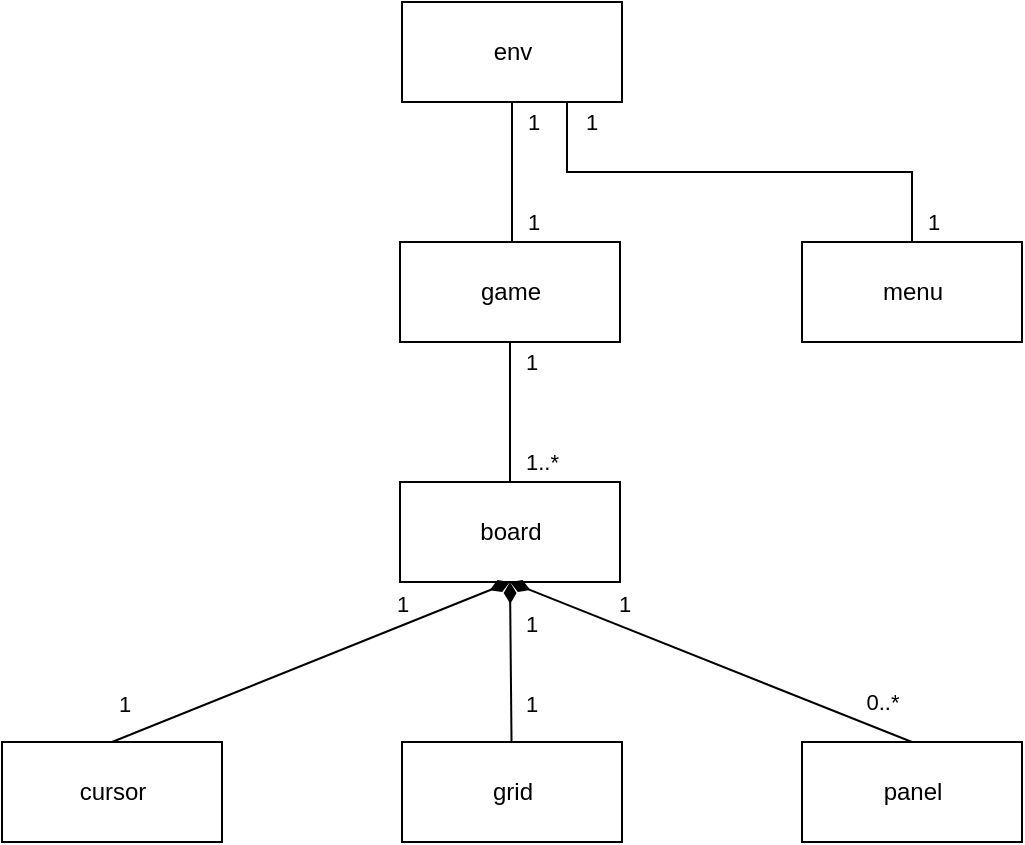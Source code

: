<mxfile>
    <diagram id="hn-lwac6SuAFHTdOzXIv" name="Page-1">
        <mxGraphModel dx="1003" dy="743" grid="1" gridSize="10" guides="1" tooltips="1" connect="1" arrows="1" fold="1" page="1" pageScale="1" pageWidth="827" pageHeight="1169" math="0" shadow="0">
            <root>
                <mxCell id="0"/>
                <mxCell id="1" parent="0"/>
                <mxCell id="2" value="grid" style="html=1;" parent="1" vertex="1">
                    <mxGeometry x="350" y="810" width="110" height="50" as="geometry"/>
                </mxCell>
                <mxCell id="3" value="panel" style="html=1;" parent="1" vertex="1">
                    <mxGeometry x="550" y="810" width="110" height="50" as="geometry"/>
                </mxCell>
                <mxCell id="4" value="cursor" style="html=1;" parent="1" vertex="1">
                    <mxGeometry x="150" y="810" width="110" height="50" as="geometry"/>
                </mxCell>
                <mxCell id="19" value="board" style="html=1;" parent="1" vertex="1">
                    <mxGeometry x="349" y="680" width="110" height="50" as="geometry"/>
                </mxCell>
                <mxCell id="20" value="" style="endArrow=none;startArrow=diamondThin;endFill=0;startFill=1;html=1;verticalAlign=bottom;labelBackgroundColor=none;strokeWidth=1;startSize=8;endSize=8;exitX=0.5;exitY=1;exitDx=0;exitDy=0;" parent="1" source="19" target="2" edge="1">
                    <mxGeometry width="160" relative="1" as="geometry">
                        <mxPoint x="410" y="730" as="sourcePoint"/>
                        <mxPoint x="530" y="590" as="targetPoint"/>
                    </mxGeometry>
                </mxCell>
                <mxCell id="26" value="1" style="edgeLabel;html=1;align=left;verticalAlign=middle;resizable=0;points=[];" parent="20" vertex="1" connectable="0">
                    <mxGeometry x="-0.266" y="4" relative="1" as="geometry">
                        <mxPoint x="2" y="-9" as="offset"/>
                    </mxGeometry>
                </mxCell>
                <mxCell id="27" value="1" style="edgeLabel;html=1;align=left;verticalAlign=middle;resizable=0;points=[];" parent="20" vertex="1" connectable="0">
                    <mxGeometry x="0.526" y="3" relative="1" as="geometry">
                        <mxPoint x="2" as="offset"/>
                    </mxGeometry>
                </mxCell>
                <mxCell id="21" value="" style="endArrow=none;startArrow=diamondThin;endFill=0;startFill=1;html=1;verticalAlign=bottom;labelBackgroundColor=none;strokeWidth=1;startSize=8;endSize=8;exitX=0.5;exitY=1;exitDx=0;exitDy=0;entryX=0.5;entryY=0;entryDx=0;entryDy=0;" parent="1" source="19" target="4" edge="1">
                    <mxGeometry width="160" relative="1" as="geometry">
                        <mxPoint x="414" y="740" as="sourcePoint"/>
                        <mxPoint x="414.762" y="820" as="targetPoint"/>
                    </mxGeometry>
                </mxCell>
                <mxCell id="28" value="1" style="edgeLabel;html=1;align=center;verticalAlign=middle;resizable=0;points=[];" parent="21" vertex="1" connectable="0">
                    <mxGeometry x="-0.608" y="1" relative="1" as="geometry">
                        <mxPoint x="-16" y="-6" as="offset"/>
                    </mxGeometry>
                </mxCell>
                <mxCell id="29" value="1" style="edgeLabel;html=1;align=center;verticalAlign=middle;resizable=0;points=[];" parent="21" vertex="1" connectable="0">
                    <mxGeometry x="0.132" relative="1" as="geometry">
                        <mxPoint x="-81" y="15" as="offset"/>
                    </mxGeometry>
                </mxCell>
                <mxCell id="22" value="" style="endArrow=none;startArrow=diamondThin;endFill=0;startFill=1;html=1;verticalAlign=bottom;labelBackgroundColor=none;strokeWidth=1;startSize=8;endSize=8;exitX=0.5;exitY=1;exitDx=0;exitDy=0;entryX=0.5;entryY=0;entryDx=0;entryDy=0;" parent="1" source="19" target="3" edge="1">
                    <mxGeometry width="160" relative="1" as="geometry">
                        <mxPoint x="414" y="740" as="sourcePoint"/>
                        <mxPoint x="215" y="820" as="targetPoint"/>
                    </mxGeometry>
                </mxCell>
                <mxCell id="23" value="1" style="edgeLabel;html=1;align=center;verticalAlign=middle;resizable=0;points=[];" parent="22" vertex="1" connectable="0">
                    <mxGeometry x="-0.191" y="-1" relative="1" as="geometry">
                        <mxPoint x="-24" y="-23" as="offset"/>
                    </mxGeometry>
                </mxCell>
                <mxCell id="24" value="0..*" style="edgeLabel;html=1;align=center;verticalAlign=middle;resizable=0;points=[];" parent="22" vertex="1" connectable="0">
                    <mxGeometry x="0.193" y="-2" relative="1" as="geometry">
                        <mxPoint x="67" y="10" as="offset"/>
                    </mxGeometry>
                </mxCell>
                <mxCell id="30" value="game" style="html=1;" parent="1" vertex="1">
                    <mxGeometry x="349" y="560" width="110" height="50" as="geometry"/>
                </mxCell>
                <mxCell id="33" value="1" style="endArrow=none;html=1;endSize=12;startArrow=none;startSize=14;startFill=0;edgeStyle=orthogonalEdgeStyle;align=left;verticalAlign=middle;endFill=0;curved=1;" parent="1" source="30" target="19" edge="1">
                    <mxGeometry x="-0.714" y="6" relative="1" as="geometry">
                        <mxPoint x="290" y="650" as="sourcePoint"/>
                        <mxPoint x="450" y="650" as="targetPoint"/>
                        <mxPoint as="offset"/>
                    </mxGeometry>
                </mxCell>
                <mxCell id="34" value="1..*" style="edgeLabel;html=1;align=left;verticalAlign=middle;resizable=0;points=[];" parent="33" vertex="1" connectable="0">
                    <mxGeometry x="0.717" y="2" relative="1" as="geometry">
                        <mxPoint x="4" as="offset"/>
                    </mxGeometry>
                </mxCell>
                <mxCell id="43" value="menu" style="html=1;" parent="1" vertex="1">
                    <mxGeometry x="550" y="560" width="110" height="50" as="geometry"/>
                </mxCell>
                <mxCell id="44" value="env" style="html=1;" parent="1" vertex="1">
                    <mxGeometry x="350" y="440" width="110" height="50" as="geometry"/>
                </mxCell>
                <mxCell id="46" value="1" style="endArrow=none;html=1;endSize=12;startArrow=none;startSize=14;startFill=0;edgeStyle=orthogonalEdgeStyle;align=left;verticalAlign=middle;endFill=0;exitX=0.5;exitY=1;exitDx=0;exitDy=0;curved=1;" parent="1" source="44" edge="1">
                    <mxGeometry x="-0.714" y="6" relative="1" as="geometry">
                        <mxPoint x="414" y="620" as="sourcePoint"/>
                        <mxPoint x="405" y="560" as="targetPoint"/>
                        <mxPoint as="offset"/>
                    </mxGeometry>
                </mxCell>
                <mxCell id="47" value="1" style="edgeLabel;html=1;align=left;verticalAlign=middle;resizable=0;points=[];" parent="46" vertex="1" connectable="0">
                    <mxGeometry x="0.717" y="2" relative="1" as="geometry">
                        <mxPoint x="4" as="offset"/>
                    </mxGeometry>
                </mxCell>
                <mxCell id="48" value="1" style="endArrow=none;html=1;endSize=12;startArrow=none;startSize=14;startFill=0;edgeStyle=orthogonalEdgeStyle;align=left;verticalAlign=middle;endFill=0;exitX=0.75;exitY=1;exitDx=0;exitDy=0;entryX=0.5;entryY=0;entryDx=0;entryDy=0;rounded=0;" parent="1" source="44" target="43" edge="1">
                    <mxGeometry x="-0.917" y="7" relative="1" as="geometry">
                        <mxPoint x="415" y="500" as="sourcePoint"/>
                        <mxPoint x="415" y="570" as="targetPoint"/>
                        <mxPoint as="offset"/>
                    </mxGeometry>
                </mxCell>
                <mxCell id="49" value="1" style="edgeLabel;html=1;align=left;verticalAlign=middle;resizable=0;points=[];" parent="48" vertex="1" connectable="0">
                    <mxGeometry x="0.717" y="2" relative="1" as="geometry">
                        <mxPoint x="4" y="24" as="offset"/>
                    </mxGeometry>
                </mxCell>
            </root>
        </mxGraphModel>
    </diagram>
</mxfile>